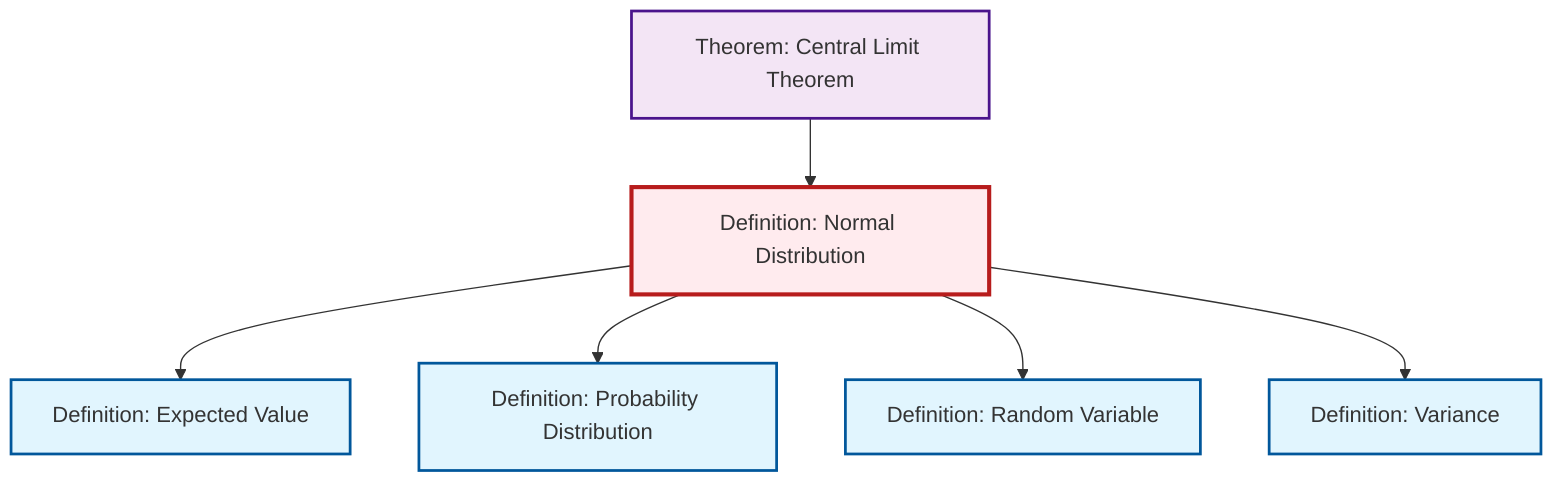 graph TD
    classDef definition fill:#e1f5fe,stroke:#01579b,stroke-width:2px
    classDef theorem fill:#f3e5f5,stroke:#4a148c,stroke-width:2px
    classDef axiom fill:#fff3e0,stroke:#e65100,stroke-width:2px
    classDef example fill:#e8f5e9,stroke:#1b5e20,stroke-width:2px
    classDef current fill:#ffebee,stroke:#b71c1c,stroke-width:3px
    def-variance["Definition: Variance"]:::definition
    def-probability-distribution["Definition: Probability Distribution"]:::definition
    thm-central-limit["Theorem: Central Limit Theorem"]:::theorem
    def-normal-distribution["Definition: Normal Distribution"]:::definition
    def-expectation["Definition: Expected Value"]:::definition
    def-random-variable["Definition: Random Variable"]:::definition
    def-normal-distribution --> def-expectation
    def-normal-distribution --> def-probability-distribution
    def-normal-distribution --> def-random-variable
    thm-central-limit --> def-normal-distribution
    def-normal-distribution --> def-variance
    class def-normal-distribution current